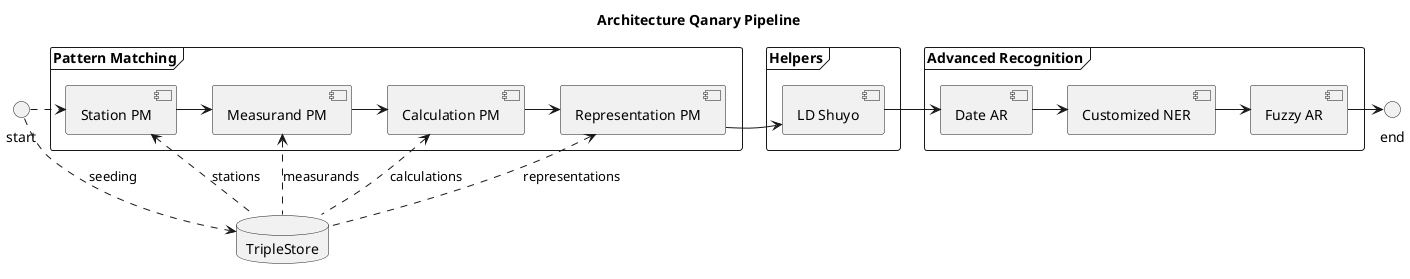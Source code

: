 @startuml

title Architecture Qanary Pipeline

frame "Pattern Matching" {
[Measurand PM]
[Station PM]
[Calculation PM]
[Representation PM]
}

frame "Helpers" {
[LD Shuyo]
}

frame "Advanced Recognition" {
[Customized NER]
[Date AR]
[Fuzzy AR]
}


database TripleStore
start .> [Station PM]
start ..> TripleStore: seeding

[Station PM] <.. TripleStore: stations
[Measurand PM] <.. TripleStore: measurands
[Calculation PM] <.. TripleStore: calculations
[Representation PM] <.. TripleStore: representations

[Station PM] -> [Measurand PM]
[Measurand PM] -> [Calculation PM]
[Calculation PM] -> [Representation PM]
[Representation PM] -> [LD Shuyo]

[LD Shuyo] -> [Date AR]
[Date AR] -> [Customized NER]
[Customized NER] -> [Fuzzy AR]

[Fuzzy AR] -> end
@enduml